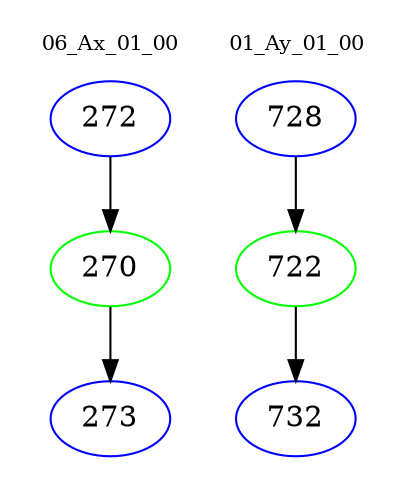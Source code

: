 digraph{
subgraph cluster_0 {
color = white
label = "06_Ax_01_00";
fontsize=10;
T0_272 [label="272", color="blue"]
T0_272 -> T0_270 [color="black"]
T0_270 [label="270", color="green"]
T0_270 -> T0_273 [color="black"]
T0_273 [label="273", color="blue"]
}
subgraph cluster_1 {
color = white
label = "01_Ay_01_00";
fontsize=10;
T1_728 [label="728", color="blue"]
T1_728 -> T1_722 [color="black"]
T1_722 [label="722", color="green"]
T1_722 -> T1_732 [color="black"]
T1_732 [label="732", color="blue"]
}
}

